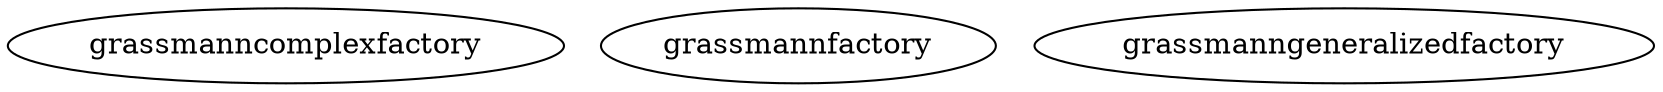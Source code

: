 /* Created by mdot for Matlab */
digraph m2html {

  grassmanncomplexfactory [URL="grassmanncomplexfactory.html"];
  grassmannfactory [URL="grassmannfactory.html"];
  grassmanngeneralizedfactory [URL="grassmanngeneralizedfactory.html"];
}